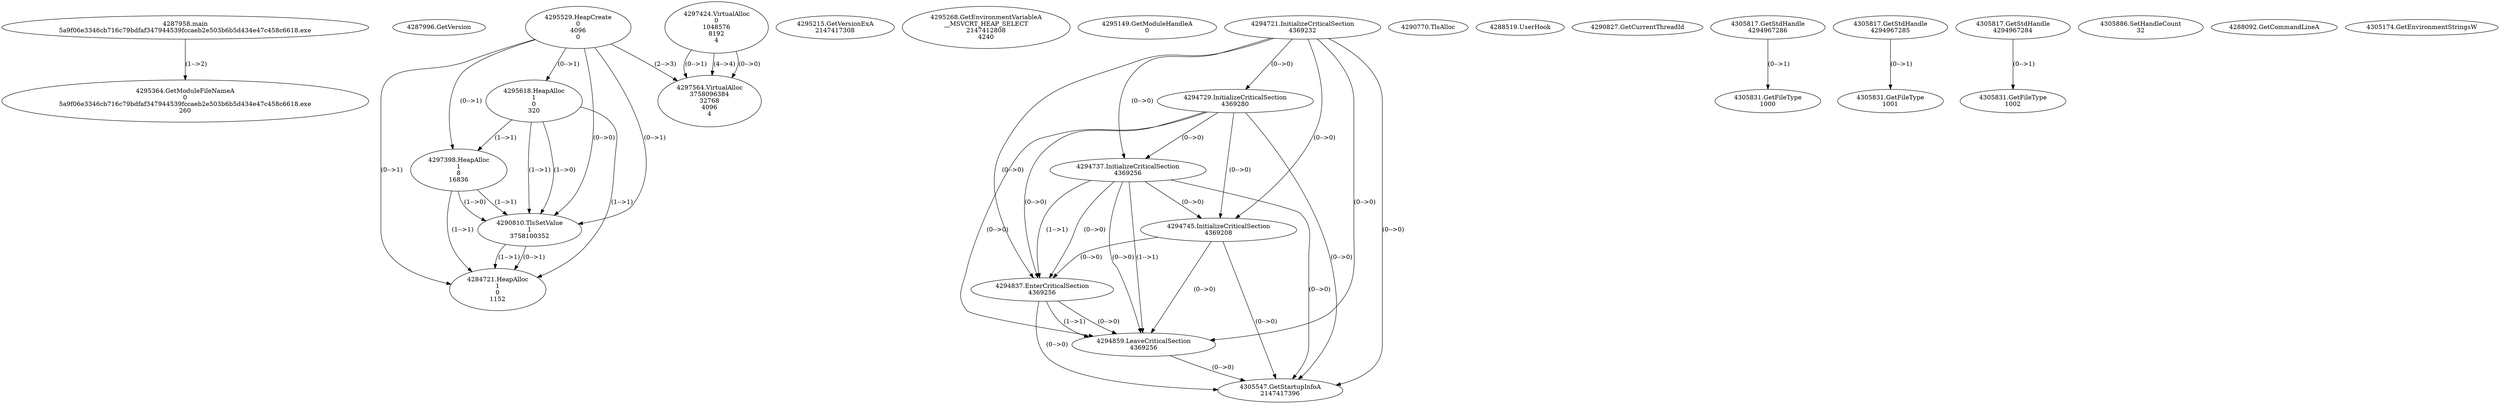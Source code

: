 // Global SCDG with merge call
digraph {
	0 [label="4287958.main
5a9f06e3346cb716c79bdfaf347944539fccaeb2e503b6b5d434e47c458c6618.exe"]
	1 [label="4287996.GetVersion
"]
	2 [label="4295529.HeapCreate
0
4096
0"]
	3 [label="4295215.GetVersionExA
2147417308"]
	4 [label="4295268.GetEnvironmentVariableA
__MSVCRT_HEAP_SELECT
2147412808
4240"]
	5 [label="4295364.GetModuleFileNameA
0
5a9f06e3346cb716c79bdfaf347944539fccaeb2e503b6b5d434e47c458c6618.exe
260"]
	0 -> 5 [label="(1-->2)"]
	6 [label="4295149.GetModuleHandleA
0"]
	7 [label="4295618.HeapAlloc
1
0
320"]
	2 -> 7 [label="(0-->1)"]
	8 [label="4294721.InitializeCriticalSection
4369232"]
	9 [label="4294729.InitializeCriticalSection
4369280"]
	8 -> 9 [label="(0-->0)"]
	10 [label="4294737.InitializeCriticalSection
4369256"]
	8 -> 10 [label="(0-->0)"]
	9 -> 10 [label="(0-->0)"]
	11 [label="4294745.InitializeCriticalSection
4369208"]
	8 -> 11 [label="(0-->0)"]
	9 -> 11 [label="(0-->0)"]
	10 -> 11 [label="(0-->0)"]
	12 [label="4290770.TlsAlloc
"]
	13 [label="4294837.EnterCriticalSection
4369256"]
	10 -> 13 [label="(1-->1)"]
	8 -> 13 [label="(0-->0)"]
	9 -> 13 [label="(0-->0)"]
	10 -> 13 [label="(0-->0)"]
	11 -> 13 [label="(0-->0)"]
	14 [label="4297398.HeapAlloc
1
8
16836"]
	2 -> 14 [label="(0-->1)"]
	7 -> 14 [label="(1-->1)"]
	15 [label="4297424.VirtualAlloc
0
1048576
8192
4"]
	16 [label="4297564.VirtualAlloc
3758096384
32768
4096
4"]
	15 -> 16 [label="(0-->1)"]
	2 -> 16 [label="(2-->3)"]
	15 -> 16 [label="(4-->4)"]
	15 -> 16 [label="(0-->0)"]
	17 [label="4294859.LeaveCriticalSection
4369256"]
	10 -> 17 [label="(1-->1)"]
	13 -> 17 [label="(1-->1)"]
	8 -> 17 [label="(0-->0)"]
	9 -> 17 [label="(0-->0)"]
	10 -> 17 [label="(0-->0)"]
	11 -> 17 [label="(0-->0)"]
	13 -> 17 [label="(0-->0)"]
	18 [label="4288519.UserHook
"]
	19 [label="4290810.TlsSetValue
1
3758100352"]
	2 -> 19 [label="(0-->1)"]
	7 -> 19 [label="(1-->1)"]
	14 -> 19 [label="(1-->1)"]
	2 -> 19 [label="(0-->0)"]
	7 -> 19 [label="(1-->0)"]
	14 -> 19 [label="(1-->0)"]
	20 [label="4290827.GetCurrentThreadId
"]
	21 [label="4284721.HeapAlloc
1
0
1152"]
	2 -> 21 [label="(0-->1)"]
	7 -> 21 [label="(1-->1)"]
	14 -> 21 [label="(1-->1)"]
	19 -> 21 [label="(1-->1)"]
	19 -> 21 [label="(0-->1)"]
	22 [label="4305547.GetStartupInfoA
2147417396"]
	8 -> 22 [label="(0-->0)"]
	9 -> 22 [label="(0-->0)"]
	10 -> 22 [label="(0-->0)"]
	11 -> 22 [label="(0-->0)"]
	13 -> 22 [label="(0-->0)"]
	17 -> 22 [label="(0-->0)"]
	23 [label="4305817.GetStdHandle
4294967286"]
	24 [label="4305831.GetFileType
1000"]
	23 -> 24 [label="(0-->1)"]
	25 [label="4305817.GetStdHandle
4294967285"]
	26 [label="4305831.GetFileType
1001"]
	25 -> 26 [label="(0-->1)"]
	27 [label="4305817.GetStdHandle
4294967284"]
	28 [label="4305831.GetFileType
1002"]
	27 -> 28 [label="(0-->1)"]
	29 [label="4305886.SetHandleCount
32"]
	30 [label="4288092.GetCommandLineA
"]
	31 [label="4305174.GetEnvironmentStringsW
"]
}

